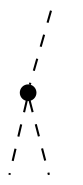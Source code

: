 graph {
	size="4,4"
	r [label="" height=0 width=0 shape=none]

	0 [label="" height=0.1 shape=circle style=filled fillcolor=black]
	1 [label="" height=0 width=0 shape=none]
	2 [label="" height=0 width=0 shape=none]

	rr [label="" height=0 width=0 shape=none]
    r -- rr [style=invis]

    r -- 0 [style=dashed]
    0 -- 1 [style=dashed]
    0 -- 2 [style=dashed]
}
